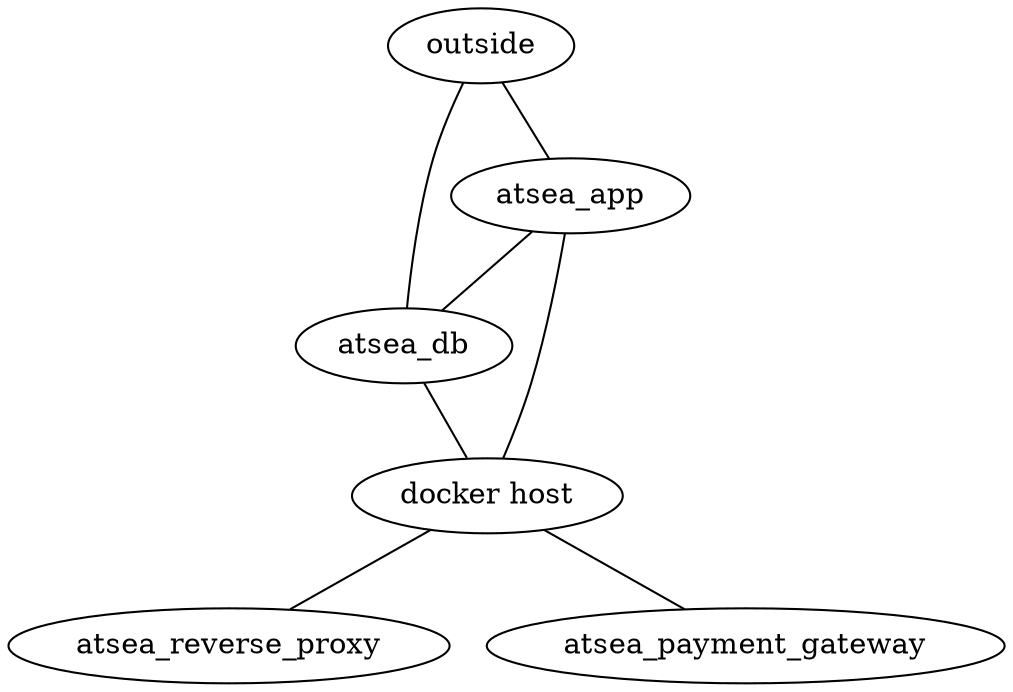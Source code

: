 // Topology Graph
graph {
	outside
	atsea_app
	atsea_db
	"docker host"
	atsea_reverse_proxy
	atsea_payment_gateway
	outside -- atsea_db [contstraint=false]
	outside -- atsea_app [contstraint=false]
	atsea_app -- "docker host" [contstraint=false]
	atsea_app -- atsea_db [contstraint=false]
	"docker host" -- atsea_payment_gateway [contstraint=false]
	"docker host" -- atsea_reverse_proxy [contstraint=false]
	atsea_db -- "docker host" [contstraint=false]
}
